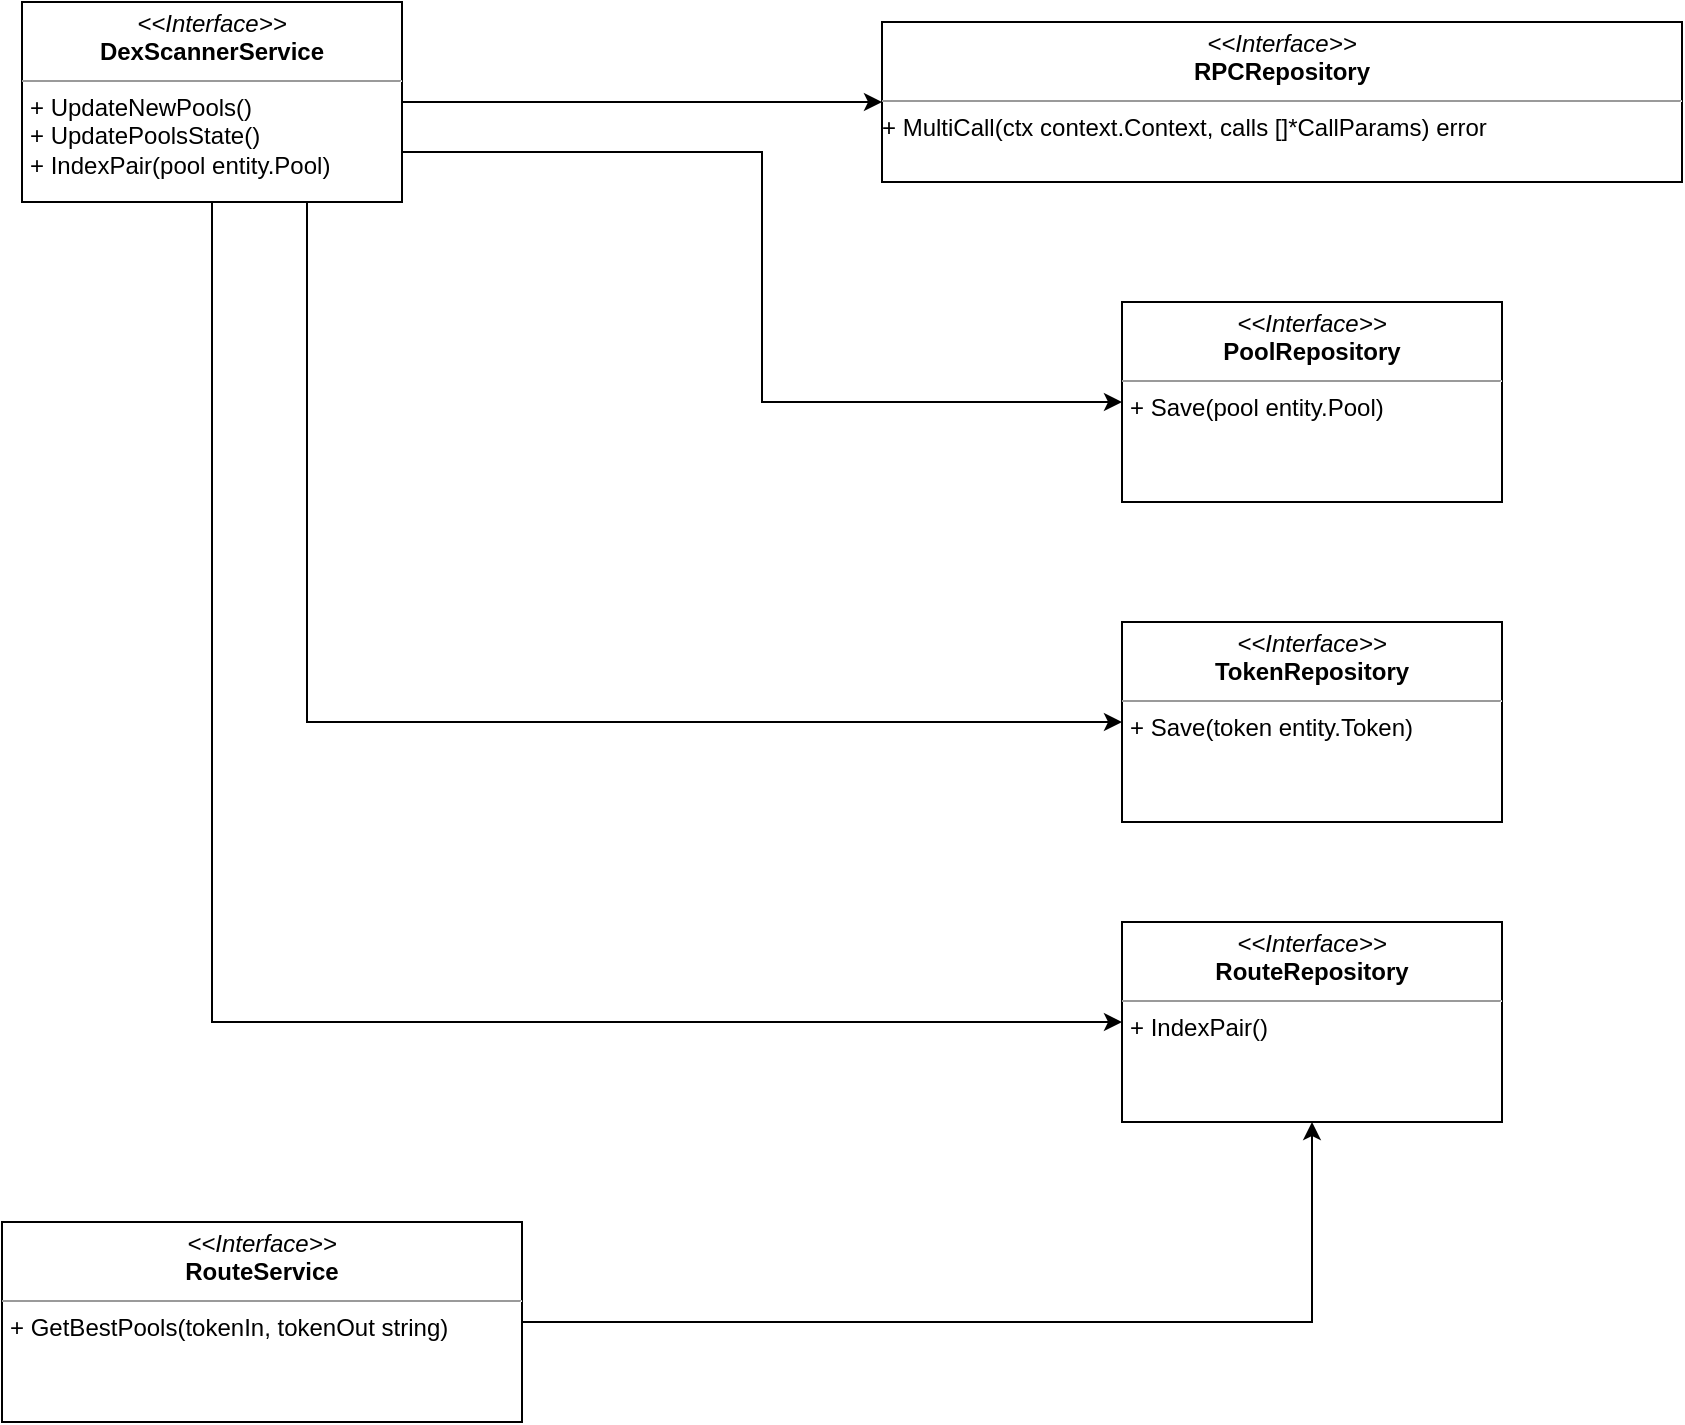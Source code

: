 <mxfile version="20.0.4" type="github">
  <diagram id="Tq8Syvo9XA1mMNP0KDbO" name="Page-1">
    <mxGraphModel dx="1298" dy="728" grid="1" gridSize="10" guides="1" tooltips="1" connect="1" arrows="1" fold="1" page="1" pageScale="1" pageWidth="850" pageHeight="1100" math="0" shadow="0">
      <root>
        <mxCell id="0" />
        <mxCell id="1" parent="0" />
        <mxCell id="enbTn70PeS_lHZqbaKWU-6" style="edgeStyle=orthogonalEdgeStyle;rounded=0;orthogonalLoop=1;jettySize=auto;html=1;entryX=0;entryY=0.5;entryDx=0;entryDy=0;" edge="1" parent="1" source="enbTn70PeS_lHZqbaKWU-1" target="enbTn70PeS_lHZqbaKWU-2">
          <mxGeometry relative="1" as="geometry" />
        </mxCell>
        <mxCell id="enbTn70PeS_lHZqbaKWU-7" style="edgeStyle=orthogonalEdgeStyle;rounded=0;orthogonalLoop=1;jettySize=auto;html=1;exitX=1;exitY=0.75;exitDx=0;exitDy=0;entryX=0;entryY=0.5;entryDx=0;entryDy=0;" edge="1" parent="1" source="enbTn70PeS_lHZqbaKWU-1" target="enbTn70PeS_lHZqbaKWU-3">
          <mxGeometry relative="1" as="geometry" />
        </mxCell>
        <mxCell id="enbTn70PeS_lHZqbaKWU-8" style="edgeStyle=orthogonalEdgeStyle;rounded=0;orthogonalLoop=1;jettySize=auto;html=1;exitX=0.75;exitY=1;exitDx=0;exitDy=0;entryX=0;entryY=0.5;entryDx=0;entryDy=0;" edge="1" parent="1" source="enbTn70PeS_lHZqbaKWU-1" target="enbTn70PeS_lHZqbaKWU-4">
          <mxGeometry relative="1" as="geometry" />
        </mxCell>
        <mxCell id="enbTn70PeS_lHZqbaKWU-9" style="edgeStyle=orthogonalEdgeStyle;rounded=0;orthogonalLoop=1;jettySize=auto;html=1;exitX=0.5;exitY=1;exitDx=0;exitDy=0;entryX=0;entryY=0.5;entryDx=0;entryDy=0;" edge="1" parent="1" source="enbTn70PeS_lHZqbaKWU-1" target="enbTn70PeS_lHZqbaKWU-5">
          <mxGeometry relative="1" as="geometry" />
        </mxCell>
        <mxCell id="enbTn70PeS_lHZqbaKWU-1" value="&lt;p style=&quot;margin:0px;margin-top:4px;text-align:center;&quot;&gt;&lt;i&gt;&amp;lt;&amp;lt;Interface&amp;gt;&amp;gt;&lt;/i&gt;&lt;br&gt;&lt;b&gt;DexScannerService&lt;/b&gt;&lt;/p&gt;&lt;hr size=&quot;1&quot;&gt;&lt;p style=&quot;margin:0px;margin-left:4px;&quot;&gt;+ UpdateNewPools()&lt;br&gt;+ UpdatePoolsState()&lt;br&gt;+ IndexPair(pool entity.Pool)&lt;/p&gt;" style="verticalAlign=top;align=left;overflow=fill;fontSize=12;fontFamily=Helvetica;html=1;" vertex="1" parent="1">
          <mxGeometry x="130" y="170" width="190" height="100" as="geometry" />
        </mxCell>
        <mxCell id="enbTn70PeS_lHZqbaKWU-2" value="&lt;p style=&quot;margin:0px;margin-top:4px;text-align:center;&quot;&gt;&lt;i&gt;&amp;lt;&amp;lt;Interface&amp;gt;&amp;gt;&lt;/i&gt;&lt;br&gt;&lt;b&gt;RPCRepository&lt;/b&gt;&lt;/p&gt;&lt;hr size=&quot;1&quot;&gt;&lt;p style=&quot;margin:0px;margin-left:4px;&quot;&gt;&lt;/p&gt;+ MultiCall(ctx context.Context, calls []*CallParams) error" style="verticalAlign=top;align=left;overflow=fill;fontSize=12;fontFamily=Helvetica;html=1;" vertex="1" parent="1">
          <mxGeometry x="560" y="180" width="400" height="80" as="geometry" />
        </mxCell>
        <mxCell id="enbTn70PeS_lHZqbaKWU-3" value="&lt;p style=&quot;margin:0px;margin-top:4px;text-align:center;&quot;&gt;&lt;i&gt;&amp;lt;&amp;lt;Interface&amp;gt;&amp;gt;&lt;/i&gt;&lt;br&gt;&lt;b&gt;PoolRepository&lt;/b&gt;&lt;/p&gt;&lt;hr size=&quot;1&quot;&gt;&lt;p style=&quot;margin:0px;margin-left:4px;&quot;&gt;+ Save(pool entity.Pool)&lt;/p&gt;" style="verticalAlign=top;align=left;overflow=fill;fontSize=12;fontFamily=Helvetica;html=1;" vertex="1" parent="1">
          <mxGeometry x="680" y="320" width="190" height="100" as="geometry" />
        </mxCell>
        <mxCell id="enbTn70PeS_lHZqbaKWU-4" value="&lt;p style=&quot;margin:0px;margin-top:4px;text-align:center;&quot;&gt;&lt;i&gt;&amp;lt;&amp;lt;Interface&amp;gt;&amp;gt;&lt;/i&gt;&lt;br&gt;&lt;b&gt;TokenRepository&lt;/b&gt;&lt;/p&gt;&lt;hr size=&quot;1&quot;&gt;&lt;p style=&quot;margin:0px;margin-left:4px;&quot;&gt;+ Save(token entity.Token)&lt;/p&gt;" style="verticalAlign=top;align=left;overflow=fill;fontSize=12;fontFamily=Helvetica;html=1;" vertex="1" parent="1">
          <mxGeometry x="680" y="480" width="190" height="100" as="geometry" />
        </mxCell>
        <mxCell id="enbTn70PeS_lHZqbaKWU-5" value="&lt;p style=&quot;margin:0px;margin-top:4px;text-align:center;&quot;&gt;&lt;i&gt;&amp;lt;&amp;lt;Interface&amp;gt;&amp;gt;&lt;/i&gt;&lt;br&gt;&lt;b&gt;RouteRepository&lt;/b&gt;&lt;/p&gt;&lt;hr size=&quot;1&quot;&gt;&lt;p style=&quot;margin:0px;margin-left:4px;&quot;&gt;+ IndexPair()&lt;/p&gt;" style="verticalAlign=top;align=left;overflow=fill;fontSize=12;fontFamily=Helvetica;html=1;" vertex="1" parent="1">
          <mxGeometry x="680" y="630" width="190" height="100" as="geometry" />
        </mxCell>
        <mxCell id="enbTn70PeS_lHZqbaKWU-11" style="edgeStyle=orthogonalEdgeStyle;rounded=0;orthogonalLoop=1;jettySize=auto;html=1;entryX=0.5;entryY=1;entryDx=0;entryDy=0;" edge="1" parent="1" source="enbTn70PeS_lHZqbaKWU-10" target="enbTn70PeS_lHZqbaKWU-5">
          <mxGeometry relative="1" as="geometry" />
        </mxCell>
        <mxCell id="enbTn70PeS_lHZqbaKWU-10" value="&lt;p style=&quot;margin:0px;margin-top:4px;text-align:center;&quot;&gt;&lt;i&gt;&amp;lt;&amp;lt;Interface&amp;gt;&amp;gt;&lt;/i&gt;&lt;br&gt;&lt;b&gt;RouteService&lt;/b&gt;&lt;/p&gt;&lt;hr size=&quot;1&quot;&gt;&lt;p style=&quot;margin:0px;margin-left:4px;&quot;&gt;+ GetBestPools(tokenIn, tokenOut string)&lt;/p&gt;" style="verticalAlign=top;align=left;overflow=fill;fontSize=12;fontFamily=Helvetica;html=1;" vertex="1" parent="1">
          <mxGeometry x="120" y="780" width="260" height="100" as="geometry" />
        </mxCell>
      </root>
    </mxGraphModel>
  </diagram>
</mxfile>
